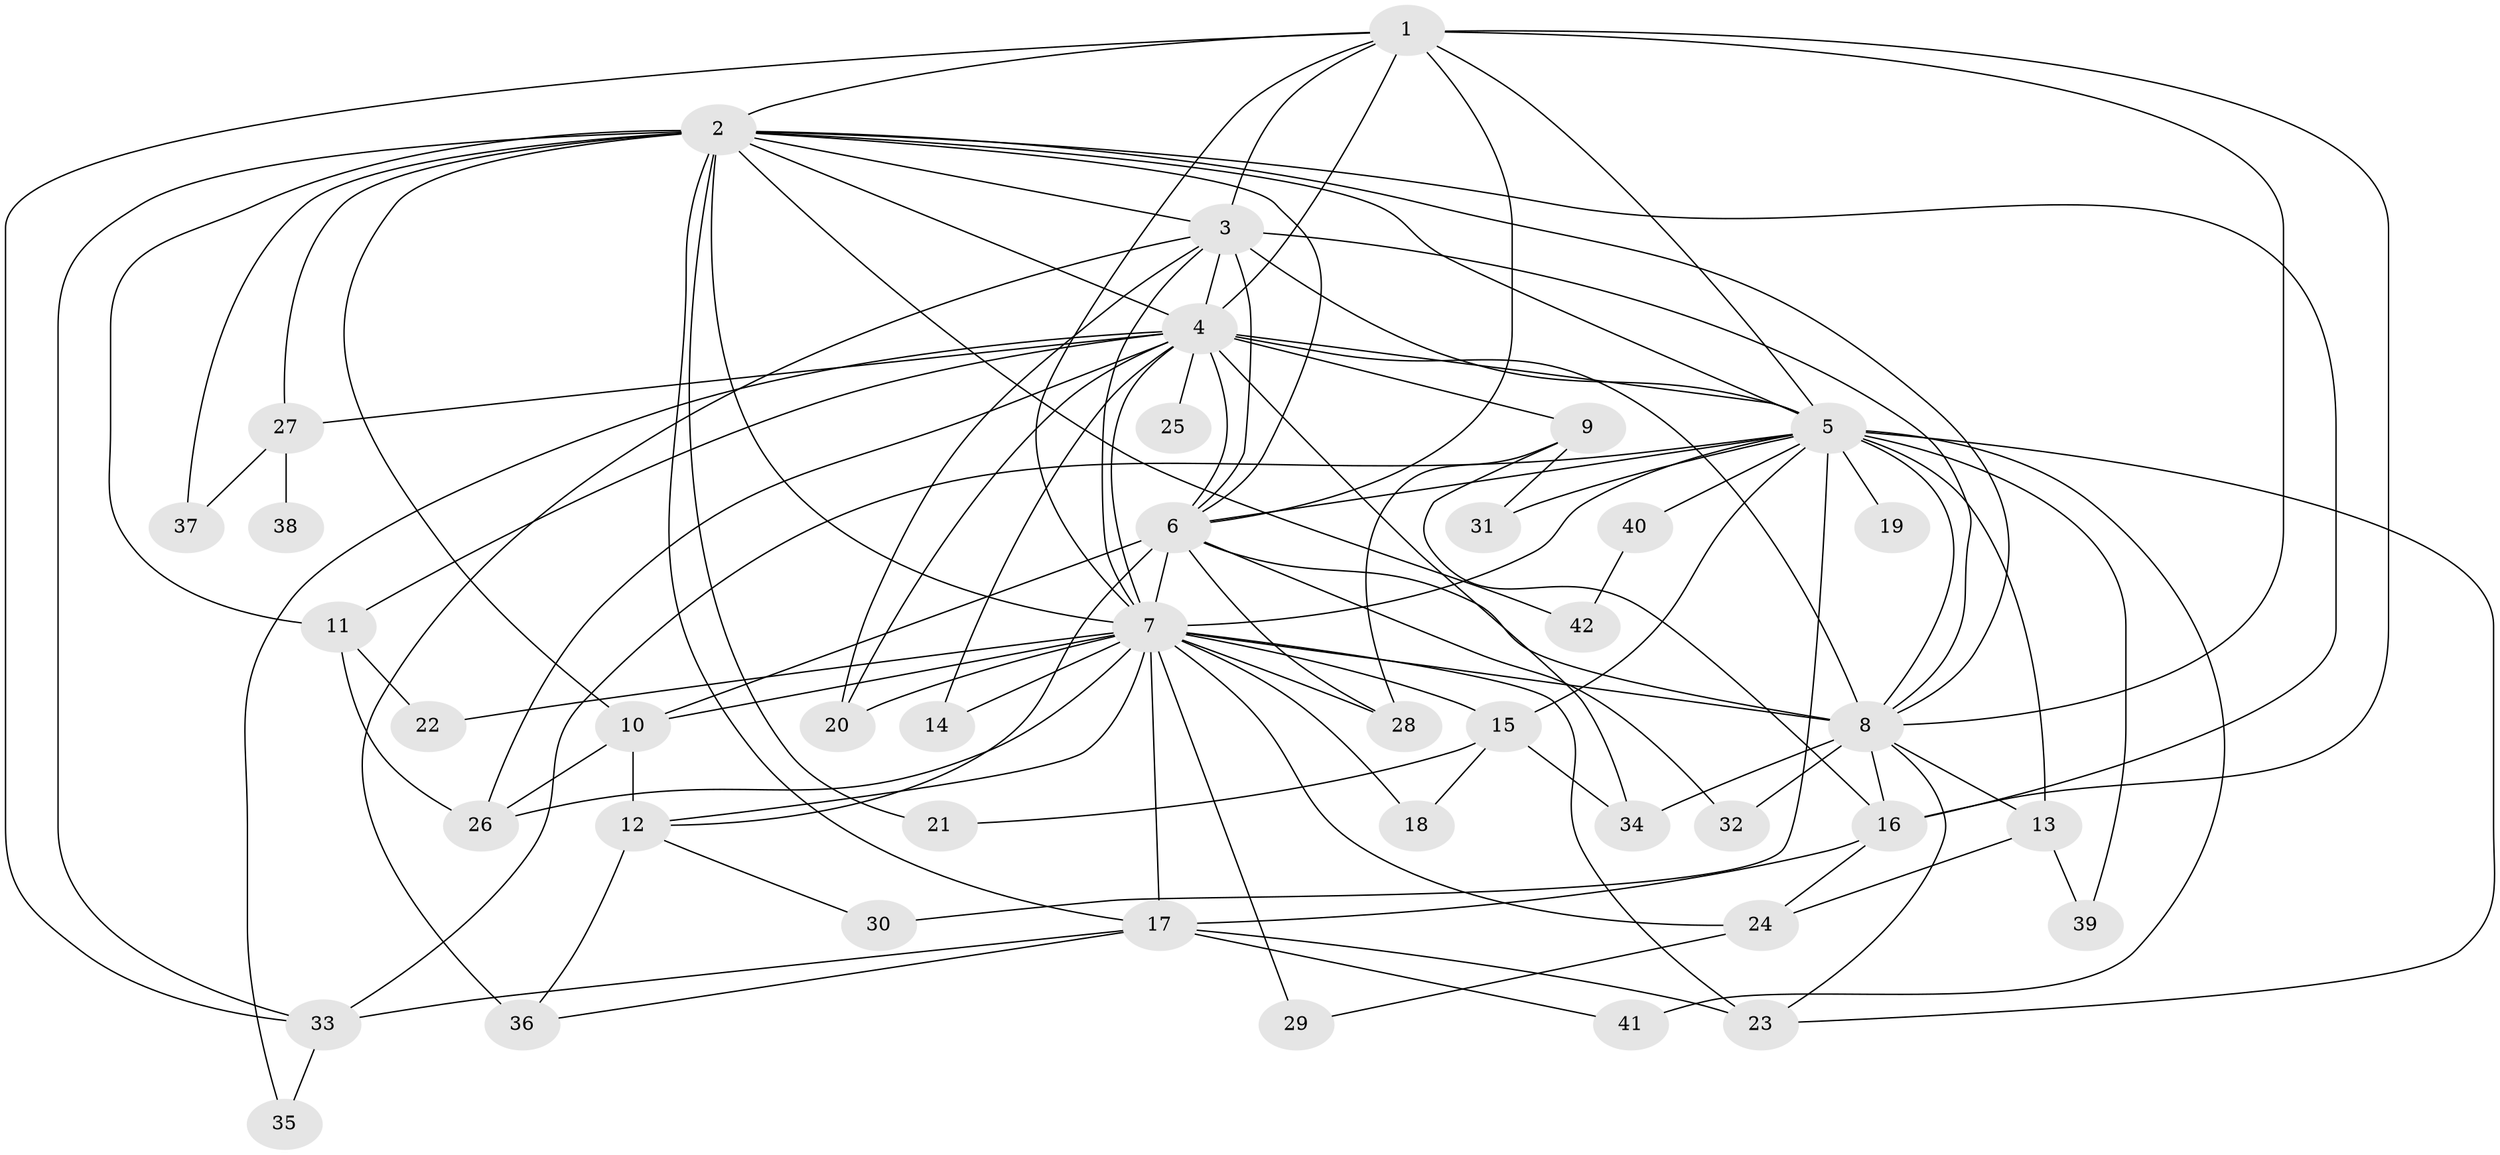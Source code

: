 // original degree distribution, {16: 0.012048192771084338, 20: 0.012048192771084338, 22: 0.024096385542168676, 19: 0.012048192771084338, 26: 0.012048192771084338, 11: 0.012048192771084338, 15: 0.012048192771084338, 18: 0.024096385542168676, 5: 0.03614457831325301, 4: 0.12048192771084337, 2: 0.5180722891566265, 3: 0.1927710843373494, 6: 0.012048192771084338}
// Generated by graph-tools (version 1.1) at 2025/35/03/09/25 02:35:13]
// undirected, 42 vertices, 107 edges
graph export_dot {
graph [start="1"]
  node [color=gray90,style=filled];
  1;
  2;
  3;
  4;
  5;
  6;
  7;
  8;
  9;
  10;
  11;
  12;
  13;
  14;
  15;
  16;
  17;
  18;
  19;
  20;
  21;
  22;
  23;
  24;
  25;
  26;
  27;
  28;
  29;
  30;
  31;
  32;
  33;
  34;
  35;
  36;
  37;
  38;
  39;
  40;
  41;
  42;
  1 -- 2 [weight=1.0];
  1 -- 3 [weight=1.0];
  1 -- 4 [weight=3.0];
  1 -- 5 [weight=1.0];
  1 -- 6 [weight=2.0];
  1 -- 7 [weight=2.0];
  1 -- 8 [weight=1.0];
  1 -- 16 [weight=4.0];
  1 -- 33 [weight=1.0];
  2 -- 3 [weight=1.0];
  2 -- 4 [weight=3.0];
  2 -- 5 [weight=1.0];
  2 -- 6 [weight=1.0];
  2 -- 7 [weight=2.0];
  2 -- 8 [weight=1.0];
  2 -- 10 [weight=1.0];
  2 -- 11 [weight=1.0];
  2 -- 16 [weight=2.0];
  2 -- 17 [weight=1.0];
  2 -- 21 [weight=1.0];
  2 -- 27 [weight=1.0];
  2 -- 33 [weight=1.0];
  2 -- 37 [weight=1.0];
  2 -- 42 [weight=1.0];
  3 -- 4 [weight=2.0];
  3 -- 5 [weight=1.0];
  3 -- 6 [weight=10.0];
  3 -- 7 [weight=3.0];
  3 -- 8 [weight=1.0];
  3 -- 20 [weight=1.0];
  3 -- 36 [weight=2.0];
  4 -- 5 [weight=3.0];
  4 -- 6 [weight=2.0];
  4 -- 7 [weight=4.0];
  4 -- 8 [weight=3.0];
  4 -- 9 [weight=1.0];
  4 -- 11 [weight=1.0];
  4 -- 14 [weight=1.0];
  4 -- 20 [weight=1.0];
  4 -- 25 [weight=2.0];
  4 -- 26 [weight=2.0];
  4 -- 27 [weight=1.0];
  4 -- 34 [weight=2.0];
  4 -- 35 [weight=1.0];
  5 -- 6 [weight=4.0];
  5 -- 7 [weight=2.0];
  5 -- 8 [weight=1.0];
  5 -- 13 [weight=1.0];
  5 -- 15 [weight=1.0];
  5 -- 19 [weight=1.0];
  5 -- 23 [weight=1.0];
  5 -- 30 [weight=1.0];
  5 -- 31 [weight=1.0];
  5 -- 33 [weight=1.0];
  5 -- 39 [weight=1.0];
  5 -- 40 [weight=1.0];
  5 -- 41 [weight=1.0];
  6 -- 7 [weight=5.0];
  6 -- 8 [weight=1.0];
  6 -- 10 [weight=1.0];
  6 -- 12 [weight=1.0];
  6 -- 28 [weight=1.0];
  6 -- 32 [weight=1.0];
  7 -- 8 [weight=2.0];
  7 -- 10 [weight=2.0];
  7 -- 12 [weight=1.0];
  7 -- 14 [weight=1.0];
  7 -- 15 [weight=1.0];
  7 -- 17 [weight=3.0];
  7 -- 18 [weight=1.0];
  7 -- 20 [weight=1.0];
  7 -- 22 [weight=1.0];
  7 -- 23 [weight=1.0];
  7 -- 24 [weight=1.0];
  7 -- 26 [weight=1.0];
  7 -- 28 [weight=1.0];
  7 -- 29 [weight=1.0];
  8 -- 13 [weight=1.0];
  8 -- 16 [weight=1.0];
  8 -- 23 [weight=1.0];
  8 -- 32 [weight=1.0];
  8 -- 34 [weight=1.0];
  9 -- 16 [weight=1.0];
  9 -- 28 [weight=1.0];
  9 -- 31 [weight=1.0];
  10 -- 12 [weight=1.0];
  10 -- 26 [weight=1.0];
  11 -- 22 [weight=1.0];
  11 -- 26 [weight=1.0];
  12 -- 30 [weight=1.0];
  12 -- 36 [weight=1.0];
  13 -- 24 [weight=1.0];
  13 -- 39 [weight=1.0];
  15 -- 18 [weight=1.0];
  15 -- 21 [weight=1.0];
  15 -- 34 [weight=1.0];
  16 -- 17 [weight=1.0];
  16 -- 24 [weight=1.0];
  17 -- 23 [weight=1.0];
  17 -- 33 [weight=1.0];
  17 -- 36 [weight=1.0];
  17 -- 41 [weight=1.0];
  24 -- 29 [weight=1.0];
  27 -- 37 [weight=1.0];
  27 -- 38 [weight=1.0];
  33 -- 35 [weight=1.0];
  40 -- 42 [weight=1.0];
}
